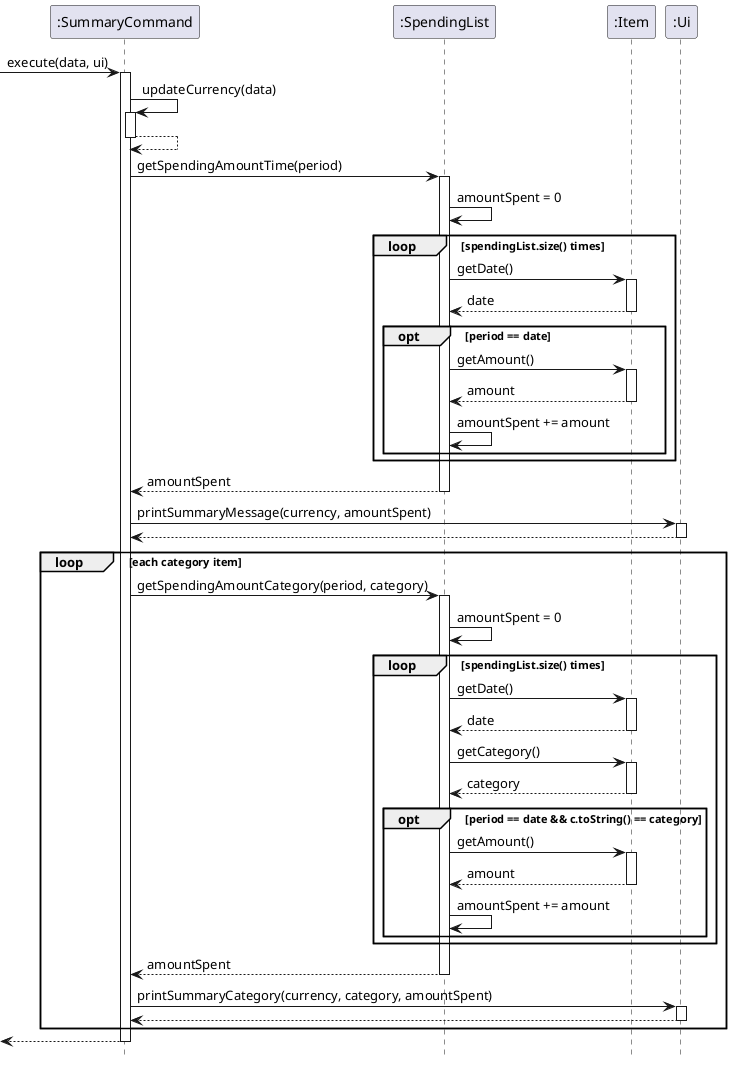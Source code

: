 @startuml
hide footbox



-> ":SummaryCommand": execute(data, ui)
activate ":SummaryCommand"

":SummaryCommand" -> ":SummaryCommand" : updateCurrency(data)
activate ":SummaryCommand"
":SummaryCommand" --> ":SummaryCommand"
deactivate ":SummaryCommand"

":SummaryCommand" -> ":SpendingList": getSpendingAmountTime(period)
activate ":SpendingList"

":SpendingList" -> ":SpendingList" : amountSpent = 0

loop spendingList.size() times


":SpendingList" -> ":Item": getDate()
activate ":Item"
":Item" --> ":SpendingList": date
deactivate ":Item"

opt period == date
":SpendingList" -> ":Item": getAmount()
activate ":Item"
":Item" --> ":SpendingList": amount
deactivate ":Item"
":SpendingList" -> ":SpendingList" : amountSpent += amount
end

end

":SpendingList" --> ":SummaryCommand": amountSpent
deactivate ":SpendingList"
":SummaryCommand" -> ":Ui" : printSummaryMessage(currency, amountSpent)
activate ":Ui"
":Ui" --> ":SummaryCommand"
deactivate ":Ui"

loop each category item
":SummaryCommand" -> ":SpendingList": getSpendingAmountCategory(period, category)
activate ":SpendingList"
":SpendingList" -> ":SpendingList" : amountSpent = 0

loop spendingList.size() times
":SpendingList" -> ":Item": getDate()
activate ":Item"
":Item" --> ":SpendingList": date
deactivate ":Item"

":SpendingList" -> ":Item": getCategory()
activate ":Item"
":Item" --> ":SpendingList": category
deactivate ":Item"

opt period == date && c.toString() == category
":SpendingList" -> ":Item": getAmount()
activate ":Item"
":Item" --> ":SpendingList": amount
deactivate ":Item"
":SpendingList" -> ":SpendingList" : amountSpent += amount
end
end

":SpendingList" --> ":SummaryCommand": amountSpent
deactivate ":SpendingList"

":SummaryCommand" -> ":Ui" : printSummaryCategory(currency, category, amountSpent)
activate ":Ui"
":Ui" --> ":SummaryCommand"
deactivate ":Ui"
end

<-- ":SummaryCommand"
deactivate ":SummaryCommand"


@enduml